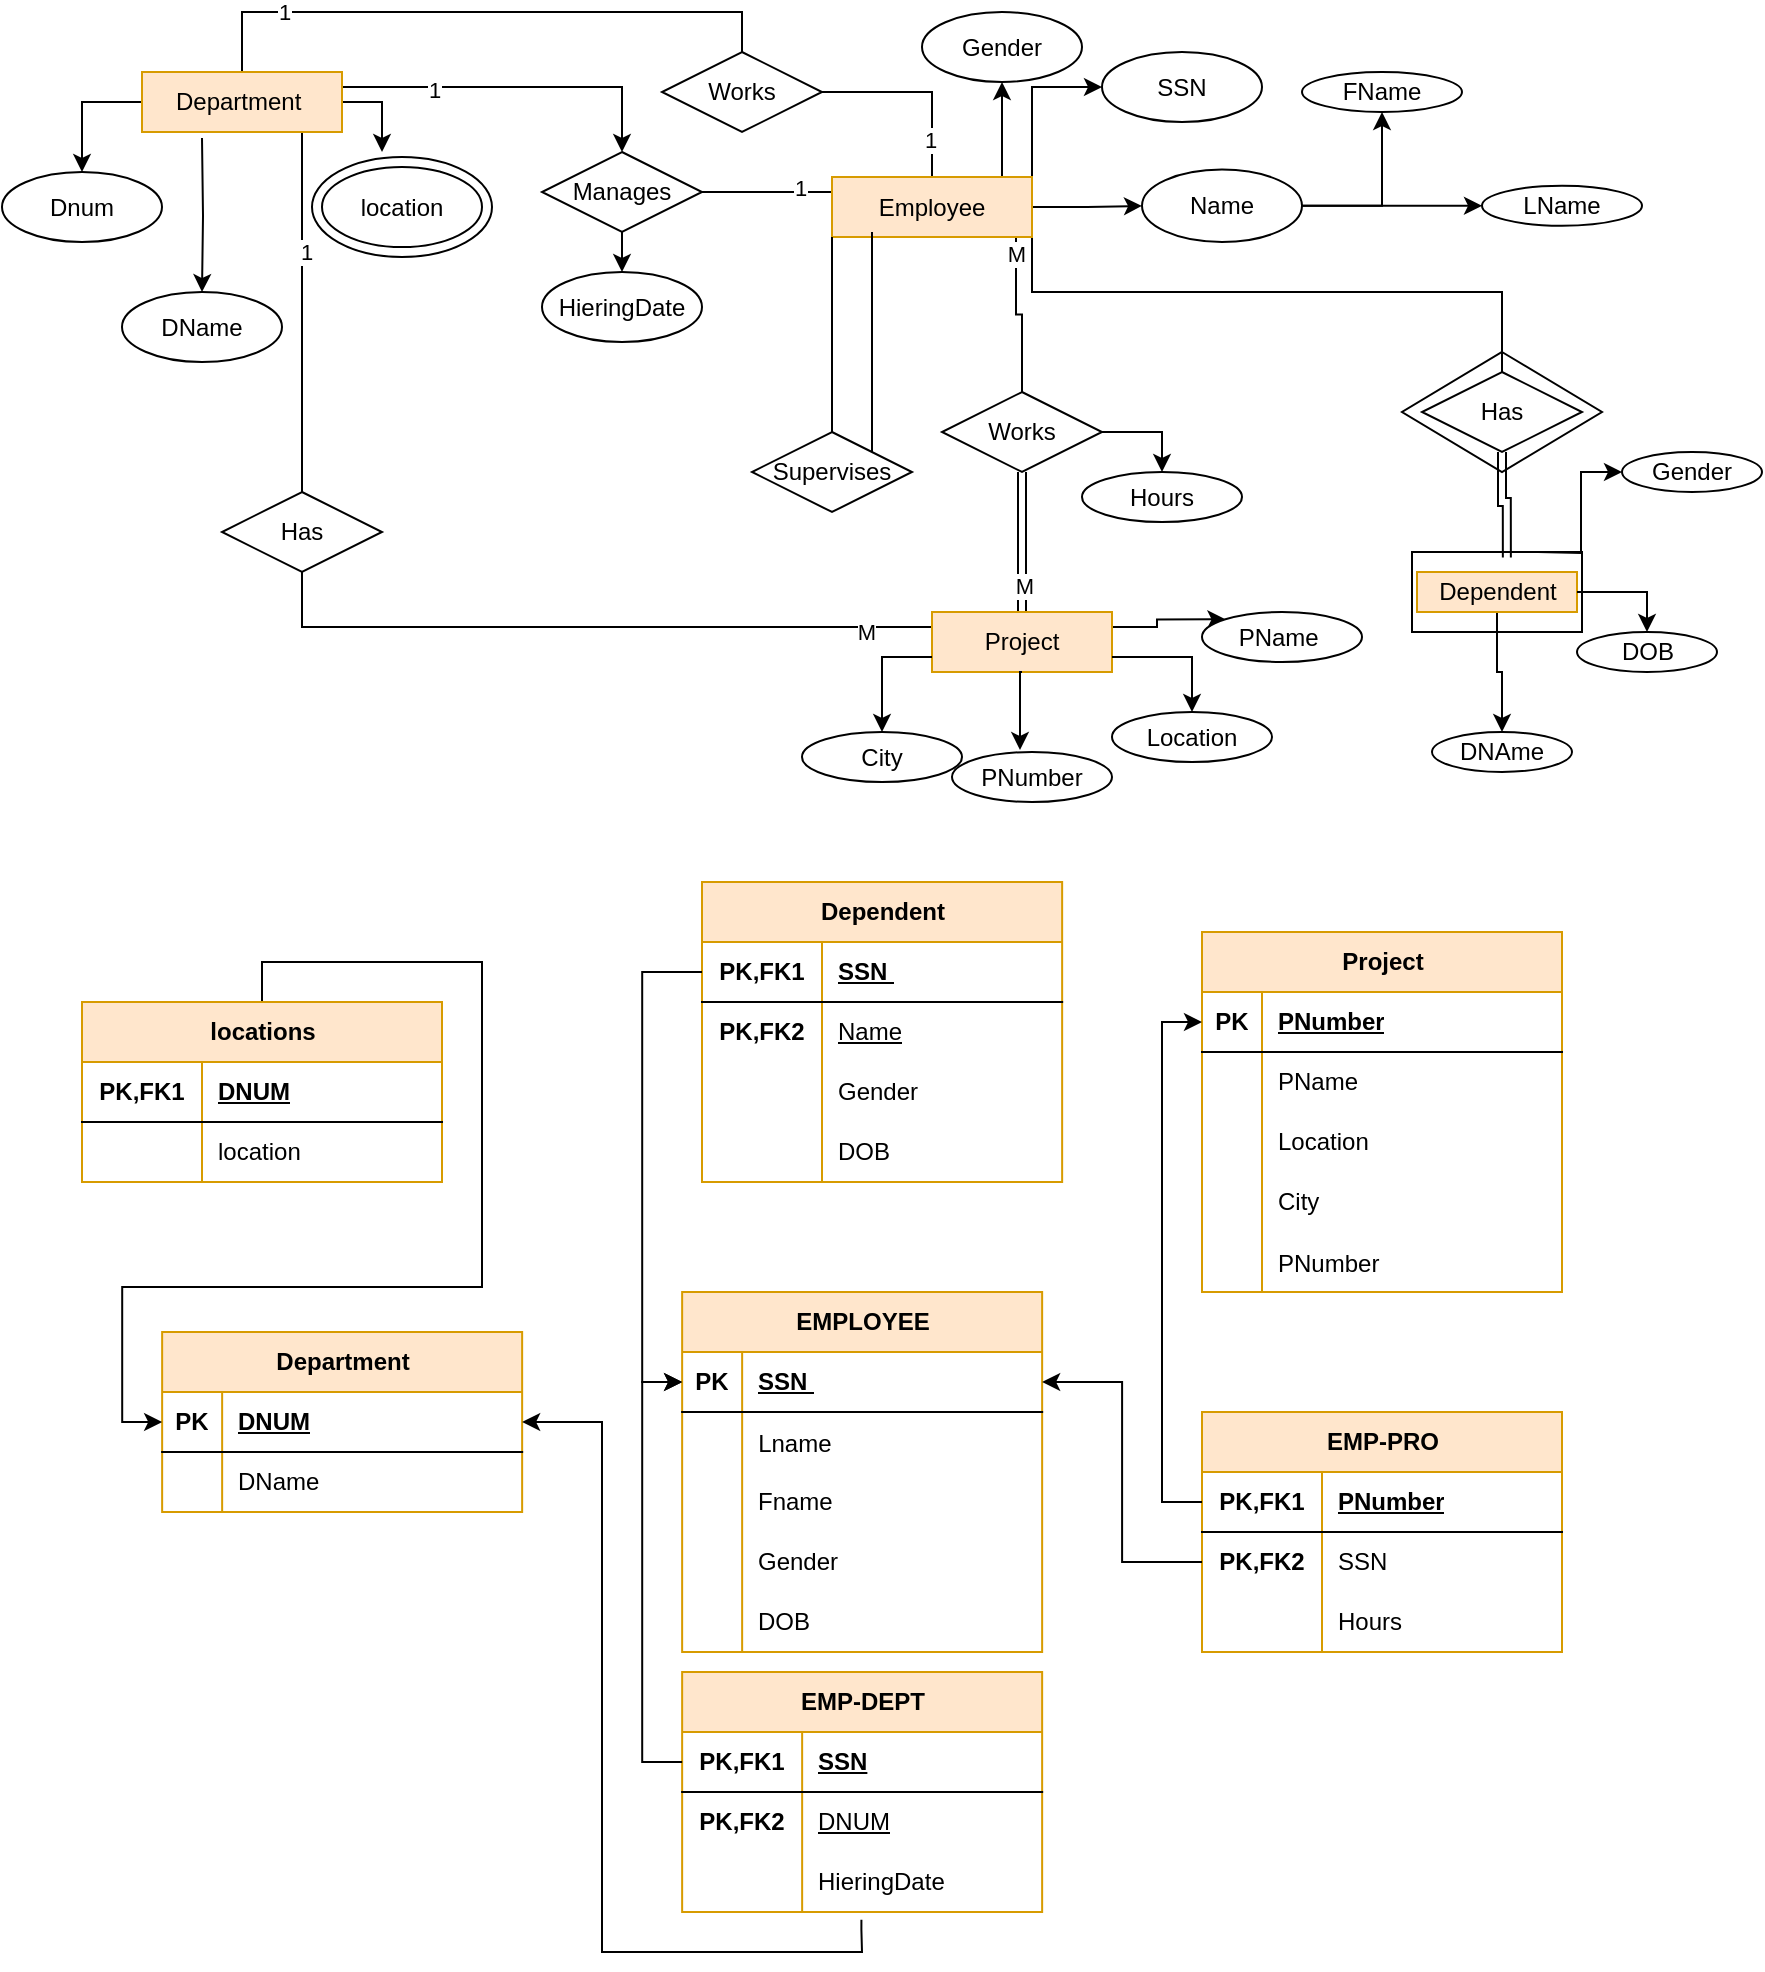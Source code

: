 <mxfile version="27.0.9">
  <diagram name="Page-1" id="0rzDI1AXCvh2rnO1Wstj">
    <mxGraphModel grid="1" page="1" gridSize="10" guides="1" tooltips="1" connect="1" arrows="1" fold="1" pageScale="1" pageWidth="850" pageHeight="1100" math="0" shadow="0">
      <root>
        <mxCell id="0" />
        <mxCell id="1" parent="0" />
        <mxCell id="4z5-_E07Ed0E_tY2gobS-66" value="" style="whiteSpace=wrap;html=1;" vertex="1" parent="1">
          <mxGeometry x="715" y="280" width="85" height="40" as="geometry" />
        </mxCell>
        <mxCell id="4z5-_E07Ed0E_tY2gobS-56" value="" style="rhombus;whiteSpace=wrap;html=1;" vertex="1" parent="1">
          <mxGeometry x="710" y="180" width="100" height="60" as="geometry" />
        </mxCell>
        <mxCell id="6vz8U74tddEwZLjCGP19-3" value="" style="edgeStyle=orthogonalEdgeStyle;rounded=0;orthogonalLoop=1;jettySize=auto;html=1;" edge="1" parent="1" target="6vz8U74tddEwZLjCGP19-2">
          <mxGeometry relative="1" as="geometry">
            <mxPoint x="110" y="73" as="sourcePoint" />
          </mxGeometry>
        </mxCell>
        <mxCell id="6vz8U74tddEwZLjCGP19-5" style="edgeStyle=orthogonalEdgeStyle;rounded=0;orthogonalLoop=1;jettySize=auto;html=1;exitX=0;exitY=0.5;exitDx=0;exitDy=0;" edge="1" parent="1" source="6vz8U74tddEwZLjCGP19-1" target="6vz8U74tddEwZLjCGP19-4">
          <mxGeometry relative="1" as="geometry" />
        </mxCell>
        <mxCell id="6vz8U74tddEwZLjCGP19-6" style="edgeStyle=orthogonalEdgeStyle;rounded=0;orthogonalLoop=1;jettySize=auto;html=1;exitX=1;exitY=0.5;exitDx=0;exitDy=0;entryX=0.389;entryY=-0.05;entryDx=0;entryDy=0;entryPerimeter=0;" edge="1" parent="1" source="6vz8U74tddEwZLjCGP19-1" target="6vz8U74tddEwZLjCGP19-8">
          <mxGeometry relative="1" as="geometry">
            <mxPoint x="210" y="80" as="targetPoint" />
          </mxGeometry>
        </mxCell>
        <mxCell id="6vz8U74tddEwZLjCGP19-11" style="edgeStyle=orthogonalEdgeStyle;rounded=0;orthogonalLoop=1;jettySize=auto;html=1;exitX=0.5;exitY=0;exitDx=0;exitDy=0;endArrow=none;startFill=0;" edge="1" parent="1" source="6vz8U74tddEwZLjCGP19-1" target="6vz8U74tddEwZLjCGP19-12">
          <mxGeometry relative="1" as="geometry">
            <mxPoint x="450" y="100" as="targetPoint" />
            <Array as="points">
              <mxPoint x="130" y="10" />
              <mxPoint x="380" y="10" />
            </Array>
          </mxGeometry>
        </mxCell>
        <mxCell id="4z5-_E07Ed0E_tY2gobS-8" value="1" style="edgeLabel;html=1;align=center;verticalAlign=middle;resizable=0;points=[];" connectable="0" vertex="1" parent="6vz8U74tddEwZLjCGP19-11">
          <mxGeometry x="-0.66" relative="1" as="geometry">
            <mxPoint as="offset" />
          </mxGeometry>
        </mxCell>
        <mxCell id="6vz8U74tddEwZLjCGP19-13" style="edgeStyle=orthogonalEdgeStyle;rounded=0;orthogonalLoop=1;jettySize=auto;html=1;exitX=1;exitY=0.25;exitDx=0;exitDy=0;" edge="1" parent="1" source="6vz8U74tddEwZLjCGP19-1" target="6vz8U74tddEwZLjCGP19-14">
          <mxGeometry relative="1" as="geometry">
            <mxPoint x="320" y="120" as="targetPoint" />
          </mxGeometry>
        </mxCell>
        <mxCell id="4z5-_E07Ed0E_tY2gobS-6" value="1" style="edgeLabel;html=1;align=center;verticalAlign=middle;resizable=0;points=[];" connectable="0" vertex="1" parent="6vz8U74tddEwZLjCGP19-13">
          <mxGeometry x="-0.467" relative="1" as="geometry">
            <mxPoint y="1" as="offset" />
          </mxGeometry>
        </mxCell>
        <mxCell id="4z5-_E07Ed0E_tY2gobS-9" style="edgeStyle=orthogonalEdgeStyle;rounded=0;orthogonalLoop=1;jettySize=auto;html=1;exitX=0.75;exitY=1;exitDx=0;exitDy=0;entryX=0.5;entryY=0;entryDx=0;entryDy=0;endArrow=none;startFill=0;" edge="1" parent="1" source="6vz8U74tddEwZLjCGP19-1" target="4z5-_E07Ed0E_tY2gobS-5">
          <mxGeometry relative="1" as="geometry">
            <Array as="points">
              <mxPoint x="160" y="70" />
            </Array>
          </mxGeometry>
        </mxCell>
        <mxCell id="4z5-_E07Ed0E_tY2gobS-10" value="1" style="edgeLabel;html=1;align=center;verticalAlign=middle;resizable=0;points=[];" connectable="0" vertex="1" parent="4z5-_E07Ed0E_tY2gobS-9">
          <mxGeometry x="-0.297" y="2" relative="1" as="geometry">
            <mxPoint as="offset" />
          </mxGeometry>
        </mxCell>
        <mxCell id="6vz8U74tddEwZLjCGP19-1" value="Department&amp;nbsp;" style="rounded=0;whiteSpace=wrap;html=1;fillColor=#ffe6cc;strokeColor=#d79b00;" vertex="1" parent="1">
          <mxGeometry x="80" y="40" width="100" height="30" as="geometry" />
        </mxCell>
        <mxCell id="6vz8U74tddEwZLjCGP19-2" value="DName" style="ellipse;whiteSpace=wrap;html=1;rounded=0;" vertex="1" parent="1">
          <mxGeometry x="70" y="150" width="80" height="35" as="geometry" />
        </mxCell>
        <mxCell id="6vz8U74tddEwZLjCGP19-4" value="Dnum" style="ellipse;whiteSpace=wrap;html=1;rounded=0;gradientColor=none;gradientDirection=north;" vertex="1" parent="1">
          <mxGeometry x="10" y="90" width="80" height="35" as="geometry" />
        </mxCell>
        <mxCell id="6vz8U74tddEwZLjCGP19-8" value="" style="ellipse;whiteSpace=wrap;html=1;rounded=0;" vertex="1" parent="1">
          <mxGeometry x="165" y="82.5" width="90" height="50" as="geometry" />
        </mxCell>
        <mxCell id="6vz8U74tddEwZLjCGP19-9" value="location" style="ellipse;whiteSpace=wrap;html=1;rounded=0;" vertex="1" parent="1">
          <mxGeometry x="170" y="87.5" width="80" height="40" as="geometry" />
        </mxCell>
        <mxCell id="4z5-_E07Ed0E_tY2gobS-13" style="edgeStyle=orthogonalEdgeStyle;rounded=0;orthogonalLoop=1;jettySize=auto;html=1;exitX=1;exitY=0.5;exitDx=0;exitDy=0;entryX=0.5;entryY=0;entryDx=0;entryDy=0;endArrow=none;startFill=0;" edge="1" parent="1" source="6vz8U74tddEwZLjCGP19-12" target="4z5-_E07Ed0E_tY2gobS-12">
          <mxGeometry relative="1" as="geometry" />
        </mxCell>
        <mxCell id="4z5-_E07Ed0E_tY2gobS-16" value="1" style="edgeLabel;html=1;align=center;verticalAlign=middle;resizable=0;points=[];" connectable="0" vertex="1" parent="4z5-_E07Ed0E_tY2gobS-13">
          <mxGeometry x="0.621" y="-1" relative="1" as="geometry">
            <mxPoint as="offset" />
          </mxGeometry>
        </mxCell>
        <mxCell id="6vz8U74tddEwZLjCGP19-12" value="Works" style="rhombus;whiteSpace=wrap;html=1;" vertex="1" parent="1">
          <mxGeometry x="340" y="30" width="80" height="40" as="geometry" />
        </mxCell>
        <mxCell id="4z5-_E07Ed0E_tY2gobS-1" style="edgeStyle=orthogonalEdgeStyle;rounded=0;orthogonalLoop=1;jettySize=auto;html=1;exitX=0.5;exitY=1;exitDx=0;exitDy=0;entryX=0.5;entryY=0;entryDx=0;entryDy=0;" edge="1" parent="1" source="6vz8U74tddEwZLjCGP19-14" target="4z5-_E07Ed0E_tY2gobS-3">
          <mxGeometry relative="1" as="geometry">
            <mxPoint x="320" y="150" as="targetPoint" />
          </mxGeometry>
        </mxCell>
        <mxCell id="4z5-_E07Ed0E_tY2gobS-14" style="edgeStyle=orthogonalEdgeStyle;rounded=0;orthogonalLoop=1;jettySize=auto;html=1;exitX=1;exitY=0.5;exitDx=0;exitDy=0;entryX=0;entryY=0.25;entryDx=0;entryDy=0;endArrow=none;startFill=0;" edge="1" parent="1" source="6vz8U74tddEwZLjCGP19-14" target="4z5-_E07Ed0E_tY2gobS-12">
          <mxGeometry relative="1" as="geometry" />
        </mxCell>
        <mxCell id="4z5-_E07Ed0E_tY2gobS-15" value="1" style="edgeLabel;html=1;align=center;verticalAlign=middle;resizable=0;points=[];" connectable="0" vertex="1" parent="4z5-_E07Ed0E_tY2gobS-14">
          <mxGeometry x="0.508" y="2" relative="1" as="geometry">
            <mxPoint as="offset" />
          </mxGeometry>
        </mxCell>
        <mxCell id="6vz8U74tddEwZLjCGP19-14" value="Manages" style="rhombus;whiteSpace=wrap;html=1;" vertex="1" parent="1">
          <mxGeometry x="280" y="80" width="80" height="40" as="geometry" />
        </mxCell>
        <mxCell id="4z5-_E07Ed0E_tY2gobS-3" value="HieringDate" style="ellipse;whiteSpace=wrap;html=1;rounded=0;" vertex="1" parent="1">
          <mxGeometry x="280" y="140" width="80" height="35" as="geometry" />
        </mxCell>
        <mxCell id="4z5-_E07Ed0E_tY2gobS-11" style="edgeStyle=orthogonalEdgeStyle;rounded=0;orthogonalLoop=1;jettySize=auto;html=1;exitX=0.5;exitY=1;exitDx=0;exitDy=0;entryX=0;entryY=0.25;entryDx=0;entryDy=0;endArrow=none;startFill=0;" edge="1" parent="1" source="4z5-_E07Ed0E_tY2gobS-5" target="4z5-_E07Ed0E_tY2gobS-38">
          <mxGeometry relative="1" as="geometry">
            <mxPoint x="250" y="330" as="targetPoint" />
          </mxGeometry>
        </mxCell>
        <mxCell id="4z5-_E07Ed0E_tY2gobS-53" value="M" style="edgeLabel;html=1;align=center;verticalAlign=middle;resizable=0;points=[];" connectable="0" vertex="1" parent="4z5-_E07Ed0E_tY2gobS-11">
          <mxGeometry x="0.807" y="-1" relative="1" as="geometry">
            <mxPoint y="1" as="offset" />
          </mxGeometry>
        </mxCell>
        <mxCell id="4z5-_E07Ed0E_tY2gobS-5" value="Has" style="rhombus;whiteSpace=wrap;html=1;" vertex="1" parent="1">
          <mxGeometry x="120" y="250" width="80" height="40" as="geometry" />
        </mxCell>
        <mxCell id="4z5-_E07Ed0E_tY2gobS-17" style="edgeStyle=orthogonalEdgeStyle;rounded=0;orthogonalLoop=1;jettySize=auto;html=1;exitX=0.75;exitY=0;exitDx=0;exitDy=0;entryX=0.5;entryY=1;entryDx=0;entryDy=0;" edge="1" parent="1" source="4z5-_E07Ed0E_tY2gobS-12" target="4z5-_E07Ed0E_tY2gobS-18">
          <mxGeometry relative="1" as="geometry">
            <mxPoint x="500" y="60" as="targetPoint" />
            <Array as="points">
              <mxPoint x="510" y="93" />
            </Array>
          </mxGeometry>
        </mxCell>
        <mxCell id="4z5-_E07Ed0E_tY2gobS-21" style="edgeStyle=orthogonalEdgeStyle;rounded=0;orthogonalLoop=1;jettySize=auto;html=1;exitX=1;exitY=0;exitDx=0;exitDy=0;entryX=0;entryY=0.5;entryDx=0;entryDy=0;" edge="1" parent="1" source="4z5-_E07Ed0E_tY2gobS-12" target="4z5-_E07Ed0E_tY2gobS-19">
          <mxGeometry relative="1" as="geometry" />
        </mxCell>
        <mxCell id="4z5-_E07Ed0E_tY2gobS-23" value="" style="edgeStyle=orthogonalEdgeStyle;rounded=0;orthogonalLoop=1;jettySize=auto;html=1;" edge="1" parent="1" source="4z5-_E07Ed0E_tY2gobS-12" target="4z5-_E07Ed0E_tY2gobS-22">
          <mxGeometry relative="1" as="geometry" />
        </mxCell>
        <mxCell id="4z5-_E07Ed0E_tY2gobS-33" style="edgeStyle=orthogonalEdgeStyle;rounded=0;orthogonalLoop=1;jettySize=auto;html=1;exitX=0.92;exitY=0.95;exitDx=0;exitDy=0;endArrow=none;startFill=0;exitPerimeter=0;" edge="1" parent="1" source="4z5-_E07Ed0E_tY2gobS-12" target="4z5-_E07Ed0E_tY2gobS-32">
          <mxGeometry relative="1" as="geometry" />
        </mxCell>
        <mxCell id="4z5-_E07Ed0E_tY2gobS-37" value="M" style="edgeLabel;html=1;align=center;verticalAlign=middle;resizable=0;points=[];" connectable="0" vertex="1" parent="4z5-_E07Ed0E_tY2gobS-33">
          <mxGeometry x="-0.333" y="1" relative="1" as="geometry">
            <mxPoint x="-1" y="-18" as="offset" />
          </mxGeometry>
        </mxCell>
        <mxCell id="4z5-_E07Ed0E_tY2gobS-54" style="edgeStyle=orthogonalEdgeStyle;rounded=0;orthogonalLoop=1;jettySize=auto;html=1;exitX=1;exitY=0.75;exitDx=0;exitDy=0;endArrow=none;startFill=0;" edge="1" parent="1" source="4z5-_E07Ed0E_tY2gobS-12" target="4z5-_E07Ed0E_tY2gobS-55">
          <mxGeometry relative="1" as="geometry">
            <mxPoint x="900" y="180" as="targetPoint" />
            <Array as="points">
              <mxPoint x="525" y="150" />
              <mxPoint x="760" y="150" />
            </Array>
          </mxGeometry>
        </mxCell>
        <mxCell id="4z5-_E07Ed0E_tY2gobS-12" value="Employee" style="rounded=0;whiteSpace=wrap;html=1;fillColor=#ffe6cc;strokeColor=#d79b00;" vertex="1" parent="1">
          <mxGeometry x="425" y="92.5" width="100" height="30" as="geometry" />
        </mxCell>
        <mxCell id="4z5-_E07Ed0E_tY2gobS-18" value="Gender" style="ellipse;whiteSpace=wrap;html=1;rounded=0;" vertex="1" parent="1">
          <mxGeometry x="470" y="10" width="80" height="35" as="geometry" />
        </mxCell>
        <mxCell id="4z5-_E07Ed0E_tY2gobS-19" value="SSN" style="ellipse;whiteSpace=wrap;html=1;rounded=0;" vertex="1" parent="1">
          <mxGeometry x="560" y="30" width="80" height="35" as="geometry" />
        </mxCell>
        <mxCell id="4z5-_E07Ed0E_tY2gobS-24" style="edgeStyle=orthogonalEdgeStyle;rounded=0;orthogonalLoop=1;jettySize=auto;html=1;exitX=1;exitY=0.5;exitDx=0;exitDy=0;entryX=0.5;entryY=1;entryDx=0;entryDy=0;" edge="1" parent="1" source="4z5-_E07Ed0E_tY2gobS-22" target="4z5-_E07Ed0E_tY2gobS-26">
          <mxGeometry relative="1" as="geometry">
            <mxPoint x="700" y="70" as="targetPoint" />
          </mxGeometry>
        </mxCell>
        <mxCell id="4z5-_E07Ed0E_tY2gobS-25" style="edgeStyle=orthogonalEdgeStyle;rounded=0;orthogonalLoop=1;jettySize=auto;html=1;exitX=1;exitY=0.5;exitDx=0;exitDy=0;entryX=0;entryY=0.5;entryDx=0;entryDy=0;" edge="1" parent="1" source="4z5-_E07Ed0E_tY2gobS-22" target="4z5-_E07Ed0E_tY2gobS-27">
          <mxGeometry relative="1" as="geometry">
            <mxPoint x="750" y="107" as="targetPoint" />
          </mxGeometry>
        </mxCell>
        <mxCell id="4z5-_E07Ed0E_tY2gobS-22" value="Name" style="ellipse;whiteSpace=wrap;html=1;rounded=0;" vertex="1" parent="1">
          <mxGeometry x="580" y="88.75" width="80" height="36.25" as="geometry" />
        </mxCell>
        <mxCell id="4z5-_E07Ed0E_tY2gobS-26" value="FName" style="ellipse;whiteSpace=wrap;html=1;" vertex="1" parent="1">
          <mxGeometry x="660" y="40" width="80" height="20" as="geometry" />
        </mxCell>
        <mxCell id="4z5-_E07Ed0E_tY2gobS-27" value="LName" style="ellipse;whiteSpace=wrap;html=1;" vertex="1" parent="1">
          <mxGeometry x="750" y="96.88" width="80" height="20" as="geometry" />
        </mxCell>
        <mxCell id="4z5-_E07Ed0E_tY2gobS-31" style="edgeStyle=orthogonalEdgeStyle;rounded=0;orthogonalLoop=1;jettySize=auto;html=1;exitX=1;exitY=0;exitDx=0;exitDy=0;endArrow=none;startFill=0;" edge="1" parent="1" source="4z5-_E07Ed0E_tY2gobS-28">
          <mxGeometry relative="1" as="geometry">
            <mxPoint x="445" y="120" as="targetPoint" />
          </mxGeometry>
        </mxCell>
        <mxCell id="4z5-_E07Ed0E_tY2gobS-28" value="Supervises" style="rhombus;whiteSpace=wrap;html=1;" vertex="1" parent="1">
          <mxGeometry x="385" y="220" width="80" height="40" as="geometry" />
        </mxCell>
        <mxCell id="4z5-_E07Ed0E_tY2gobS-29" style="edgeStyle=orthogonalEdgeStyle;rounded=0;orthogonalLoop=1;jettySize=auto;html=1;exitX=0;exitY=1;exitDx=0;exitDy=0;entryX=0.5;entryY=0;entryDx=0;entryDy=0;endArrow=none;startFill=0;" edge="1" parent="1" source="4z5-_E07Ed0E_tY2gobS-12" target="4z5-_E07Ed0E_tY2gobS-28">
          <mxGeometry relative="1" as="geometry" />
        </mxCell>
        <mxCell id="4z5-_E07Ed0E_tY2gobS-35" value="" style="edgeStyle=orthogonalEdgeStyle;rounded=0;orthogonalLoop=1;jettySize=auto;html=1;exitX=1;exitY=0.5;exitDx=0;exitDy=0;" edge="1" parent="1" source="4z5-_E07Ed0E_tY2gobS-32" target="4z5-_E07Ed0E_tY2gobS-34">
          <mxGeometry relative="1" as="geometry" />
        </mxCell>
        <mxCell id="4z5-_E07Ed0E_tY2gobS-39" value="" style="edgeStyle=orthogonalEdgeStyle;rounded=0;orthogonalLoop=1;jettySize=auto;html=1;shape=link;" edge="1" parent="1" source="4z5-_E07Ed0E_tY2gobS-32" target="4z5-_E07Ed0E_tY2gobS-38">
          <mxGeometry relative="1" as="geometry" />
        </mxCell>
        <mxCell id="4z5-_E07Ed0E_tY2gobS-40" value="M" style="edgeLabel;html=1;align=center;verticalAlign=middle;resizable=0;points=[];" connectable="0" vertex="1" parent="4z5-_E07Ed0E_tY2gobS-39">
          <mxGeometry x="0.629" y="1" relative="1" as="geometry">
            <mxPoint as="offset" />
          </mxGeometry>
        </mxCell>
        <mxCell id="4z5-_E07Ed0E_tY2gobS-32" value="Works" style="rhombus;whiteSpace=wrap;html=1;" vertex="1" parent="1">
          <mxGeometry x="480" y="200" width="80" height="40" as="geometry" />
        </mxCell>
        <mxCell id="4z5-_E07Ed0E_tY2gobS-34" value="Hours" style="ellipse;whiteSpace=wrap;html=1;" vertex="1" parent="1">
          <mxGeometry x="550" y="240" width="80" height="25" as="geometry" />
        </mxCell>
        <mxCell id="4z5-_E07Ed0E_tY2gobS-41" style="edgeStyle=orthogonalEdgeStyle;rounded=0;orthogonalLoop=1;jettySize=auto;html=1;exitX=1;exitY=0.25;exitDx=0;exitDy=0;entryX=0;entryY=0;entryDx=0;entryDy=0;" edge="1" parent="1" source="4z5-_E07Ed0E_tY2gobS-38" target="4z5-_E07Ed0E_tY2gobS-44">
          <mxGeometry relative="1" as="geometry">
            <mxPoint x="600" y="318" as="targetPoint" />
          </mxGeometry>
        </mxCell>
        <mxCell id="4z5-_E07Ed0E_tY2gobS-45" style="edgeStyle=orthogonalEdgeStyle;rounded=0;orthogonalLoop=1;jettySize=auto;html=1;exitX=1;exitY=0.75;exitDx=0;exitDy=0;" edge="1" parent="1" source="4z5-_E07Ed0E_tY2gobS-43">
          <mxGeometry relative="1" as="geometry">
            <mxPoint x="610" y="370" as="targetPoint" />
          </mxGeometry>
        </mxCell>
        <mxCell id="4z5-_E07Ed0E_tY2gobS-49" style="edgeStyle=orthogonalEdgeStyle;rounded=0;orthogonalLoop=1;jettySize=auto;html=1;exitX=0;exitY=0.75;exitDx=0;exitDy=0;" edge="1" parent="1" source="4z5-_E07Ed0E_tY2gobS-51">
          <mxGeometry relative="1" as="geometry">
            <mxPoint x="450" y="380" as="targetPoint" />
          </mxGeometry>
        </mxCell>
        <mxCell id="4z5-_E07Ed0E_tY2gobS-38" value="Project" style="whiteSpace=wrap;html=1;fillColor=#ffe6cc;strokeColor=#d79b00;" vertex="1" parent="1">
          <mxGeometry x="475" y="310" width="90" height="30" as="geometry" />
        </mxCell>
        <mxCell id="4z5-_E07Ed0E_tY2gobS-42" value="PNumber" style="ellipse;whiteSpace=wrap;html=1;" vertex="1" parent="1">
          <mxGeometry x="485" y="380" width="80" height="25" as="geometry" />
        </mxCell>
        <mxCell id="4z5-_E07Ed0E_tY2gobS-44" value="PName&amp;nbsp;" style="ellipse;whiteSpace=wrap;html=1;" vertex="1" parent="1">
          <mxGeometry x="610" y="310" width="80" height="25" as="geometry" />
        </mxCell>
        <mxCell id="4z5-_E07Ed0E_tY2gobS-46" value="" style="edgeStyle=orthogonalEdgeStyle;rounded=0;orthogonalLoop=1;jettySize=auto;html=1;exitX=1;exitY=0.75;exitDx=0;exitDy=0;" edge="1" parent="1" source="4z5-_E07Ed0E_tY2gobS-38" target="4z5-_E07Ed0E_tY2gobS-43">
          <mxGeometry relative="1" as="geometry">
            <mxPoint x="610" y="370" as="targetPoint" />
            <mxPoint x="565" y="333" as="sourcePoint" />
          </mxGeometry>
        </mxCell>
        <mxCell id="4z5-_E07Ed0E_tY2gobS-43" value="Location" style="ellipse;whiteSpace=wrap;html=1;" vertex="1" parent="1">
          <mxGeometry x="565" y="360" width="80" height="25" as="geometry" />
        </mxCell>
        <mxCell id="4z5-_E07Ed0E_tY2gobS-48" style="edgeStyle=orthogonalEdgeStyle;rounded=0;orthogonalLoop=1;jettySize=auto;html=1;exitX=0.5;exitY=1;exitDx=0;exitDy=0;entryX=0.425;entryY=-0.04;entryDx=0;entryDy=0;entryPerimeter=0;" edge="1" parent="1" source="4z5-_E07Ed0E_tY2gobS-38" target="4z5-_E07Ed0E_tY2gobS-42">
          <mxGeometry relative="1" as="geometry" />
        </mxCell>
        <mxCell id="4z5-_E07Ed0E_tY2gobS-52" value="" style="edgeStyle=orthogonalEdgeStyle;rounded=0;orthogonalLoop=1;jettySize=auto;html=1;exitX=0;exitY=0.75;exitDx=0;exitDy=0;" edge="1" parent="1" source="4z5-_E07Ed0E_tY2gobS-38" target="4z5-_E07Ed0E_tY2gobS-51">
          <mxGeometry relative="1" as="geometry">
            <mxPoint x="450" y="380" as="targetPoint" />
            <mxPoint x="475" y="333" as="sourcePoint" />
          </mxGeometry>
        </mxCell>
        <mxCell id="4z5-_E07Ed0E_tY2gobS-51" value="City" style="ellipse;whiteSpace=wrap;html=1;" vertex="1" parent="1">
          <mxGeometry x="410" y="370" width="80" height="25" as="geometry" />
        </mxCell>
        <mxCell id="4z5-_E07Ed0E_tY2gobS-58" value="" style="edgeStyle=orthogonalEdgeStyle;rounded=0;orthogonalLoop=1;jettySize=auto;html=1;shape=link;entryX=0.558;entryY=0.069;entryDx=0;entryDy=0;entryPerimeter=0;" edge="1" parent="1" source="4z5-_E07Ed0E_tY2gobS-55" target="4z5-_E07Ed0E_tY2gobS-66">
          <mxGeometry relative="1" as="geometry">
            <mxPoint x="760" y="290" as="targetPoint" />
          </mxGeometry>
        </mxCell>
        <mxCell id="4z5-_E07Ed0E_tY2gobS-55" value="Has" style="rhombus;whiteSpace=wrap;html=1;" vertex="1" parent="1">
          <mxGeometry x="720" y="190" width="80" height="40" as="geometry" />
        </mxCell>
        <mxCell id="4z5-_E07Ed0E_tY2gobS-60" value="" style="edgeStyle=orthogonalEdgeStyle;rounded=0;orthogonalLoop=1;jettySize=auto;html=1;" edge="1" parent="1" source="4z5-_E07Ed0E_tY2gobS-57" target="4z5-_E07Ed0E_tY2gobS-59">
          <mxGeometry relative="1" as="geometry" />
        </mxCell>
        <mxCell id="4z5-_E07Ed0E_tY2gobS-61" style="edgeStyle=orthogonalEdgeStyle;rounded=0;orthogonalLoop=1;jettySize=auto;html=1;exitX=1;exitY=0.5;exitDx=0;exitDy=0;" edge="1" parent="1" source="4z5-_E07Ed0E_tY2gobS-62">
          <mxGeometry relative="1" as="geometry">
            <mxPoint x="830" y="340" as="targetPoint" />
          </mxGeometry>
        </mxCell>
        <mxCell id="4z5-_E07Ed0E_tY2gobS-65" style="edgeStyle=orthogonalEdgeStyle;rounded=0;orthogonalLoop=1;jettySize=auto;html=1;entryX=0;entryY=0.5;entryDx=0;entryDy=0;" edge="1" parent="1" target="4z5-_E07Ed0E_tY2gobS-64">
          <mxGeometry relative="1" as="geometry">
            <mxPoint x="778" y="280" as="sourcePoint" />
          </mxGeometry>
        </mxCell>
        <mxCell id="4z5-_E07Ed0E_tY2gobS-57" value="Dependent" style="whiteSpace=wrap;html=1;fillColor=#ffe6cc;strokeColor=#d79b00;" vertex="1" parent="1">
          <mxGeometry x="717.5" y="290" width="80" height="20" as="geometry" />
        </mxCell>
        <mxCell id="4z5-_E07Ed0E_tY2gobS-59" value="DNAme" style="ellipse;whiteSpace=wrap;html=1;" vertex="1" parent="1">
          <mxGeometry x="725" y="370" width="70" height="20" as="geometry" />
        </mxCell>
        <mxCell id="4z5-_E07Ed0E_tY2gobS-63" value="" style="edgeStyle=orthogonalEdgeStyle;rounded=0;orthogonalLoop=1;jettySize=auto;html=1;exitX=1;exitY=0.5;exitDx=0;exitDy=0;" edge="1" parent="1" source="4z5-_E07Ed0E_tY2gobS-57" target="4z5-_E07Ed0E_tY2gobS-62">
          <mxGeometry relative="1" as="geometry">
            <mxPoint x="830" y="340" as="targetPoint" />
            <mxPoint x="800" y="310" as="sourcePoint" />
          </mxGeometry>
        </mxCell>
        <mxCell id="4z5-_E07Ed0E_tY2gobS-62" value="DOB" style="ellipse;whiteSpace=wrap;html=1;" vertex="1" parent="1">
          <mxGeometry x="797.5" y="320" width="70" height="20" as="geometry" />
        </mxCell>
        <mxCell id="4z5-_E07Ed0E_tY2gobS-64" value="Gender" style="ellipse;whiteSpace=wrap;html=1;" vertex="1" parent="1">
          <mxGeometry x="820" y="230" width="70" height="20" as="geometry" />
        </mxCell>
        <mxCell id="aQB4AwnQv8sHx1C0hQYE-1" value="EMPLOYEE" style="shape=table;startSize=30;container=1;collapsible=1;childLayout=tableLayout;fixedRows=1;rowLines=0;fontStyle=1;align=center;resizeLast=1;html=1;fillColor=#ffe6cc;strokeColor=#d79b00;" vertex="1" parent="1">
          <mxGeometry x="350.07" y="650" width="180" height="180" as="geometry" />
        </mxCell>
        <mxCell id="aQB4AwnQv8sHx1C0hQYE-2" value="" style="shape=tableRow;horizontal=0;startSize=0;swimlaneHead=0;swimlaneBody=0;fillColor=none;collapsible=0;dropTarget=0;points=[[0,0.5],[1,0.5]];portConstraint=eastwest;top=0;left=0;right=0;bottom=1;" vertex="1" parent="aQB4AwnQv8sHx1C0hQYE-1">
          <mxGeometry y="30" width="180" height="30" as="geometry" />
        </mxCell>
        <mxCell id="aQB4AwnQv8sHx1C0hQYE-3" value="PK" style="shape=partialRectangle;connectable=0;fillColor=none;top=0;left=0;bottom=0;right=0;fontStyle=1;overflow=hidden;whiteSpace=wrap;html=1;" vertex="1" parent="aQB4AwnQv8sHx1C0hQYE-2">
          <mxGeometry width="30" height="30" as="geometry">
            <mxRectangle width="30" height="30" as="alternateBounds" />
          </mxGeometry>
        </mxCell>
        <mxCell id="aQB4AwnQv8sHx1C0hQYE-4" value="SSN&amp;nbsp;" style="shape=partialRectangle;connectable=0;fillColor=none;top=0;left=0;bottom=0;right=0;align=left;spacingLeft=6;fontStyle=5;overflow=hidden;whiteSpace=wrap;html=1;" vertex="1" parent="aQB4AwnQv8sHx1C0hQYE-2">
          <mxGeometry x="30" width="150" height="30" as="geometry">
            <mxRectangle width="150" height="30" as="alternateBounds" />
          </mxGeometry>
        </mxCell>
        <mxCell id="aQB4AwnQv8sHx1C0hQYE-5" value="" style="shape=tableRow;horizontal=0;startSize=0;swimlaneHead=0;swimlaneBody=0;fillColor=none;collapsible=0;dropTarget=0;points=[[0,0.5],[1,0.5]];portConstraint=eastwest;top=0;left=0;right=0;bottom=0;" vertex="1" parent="aQB4AwnQv8sHx1C0hQYE-1">
          <mxGeometry y="60" width="180" height="30" as="geometry" />
        </mxCell>
        <mxCell id="aQB4AwnQv8sHx1C0hQYE-6" value="" style="shape=partialRectangle;connectable=0;fillColor=none;top=0;left=0;bottom=0;right=0;editable=1;overflow=hidden;" vertex="1" parent="aQB4AwnQv8sHx1C0hQYE-5">
          <mxGeometry width="30" height="30" as="geometry">
            <mxRectangle width="30" height="30" as="alternateBounds" />
          </mxGeometry>
        </mxCell>
        <mxCell id="aQB4AwnQv8sHx1C0hQYE-7" value="Lname" style="shape=partialRectangle;connectable=0;fillColor=none;top=0;left=0;bottom=0;right=0;align=left;spacingLeft=6;overflow=hidden;" vertex="1" parent="aQB4AwnQv8sHx1C0hQYE-5">
          <mxGeometry x="30" width="150" height="30" as="geometry">
            <mxRectangle width="150" height="30" as="alternateBounds" />
          </mxGeometry>
        </mxCell>
        <mxCell id="aQB4AwnQv8sHx1C0hQYE-8" value="" style="shape=tableRow;horizontal=0;startSize=0;swimlaneHead=0;swimlaneBody=0;fillColor=none;collapsible=0;dropTarget=0;points=[[0,0.5],[1,0.5]];portConstraint=eastwest;top=0;left=0;right=0;bottom=0;" vertex="1" parent="aQB4AwnQv8sHx1C0hQYE-1">
          <mxGeometry y="90" width="180" height="30" as="geometry" />
        </mxCell>
        <mxCell id="aQB4AwnQv8sHx1C0hQYE-9" value="" style="shape=partialRectangle;connectable=0;fillColor=none;top=0;left=0;bottom=0;right=0;editable=1;overflow=hidden;whiteSpace=wrap;html=1;" vertex="1" parent="aQB4AwnQv8sHx1C0hQYE-8">
          <mxGeometry width="30" height="30" as="geometry">
            <mxRectangle width="30" height="30" as="alternateBounds" />
          </mxGeometry>
        </mxCell>
        <mxCell id="aQB4AwnQv8sHx1C0hQYE-10" value="Fname" style="shape=partialRectangle;connectable=0;fillColor=none;top=0;left=0;bottom=0;right=0;align=left;spacingLeft=6;overflow=hidden;whiteSpace=wrap;html=1;" vertex="1" parent="aQB4AwnQv8sHx1C0hQYE-8">
          <mxGeometry x="30" width="150" height="30" as="geometry">
            <mxRectangle width="150" height="30" as="alternateBounds" />
          </mxGeometry>
        </mxCell>
        <mxCell id="aQB4AwnQv8sHx1C0hQYE-11" value="" style="shape=tableRow;horizontal=0;startSize=0;swimlaneHead=0;swimlaneBody=0;fillColor=none;collapsible=0;dropTarget=0;points=[[0,0.5],[1,0.5]];portConstraint=eastwest;top=0;left=0;right=0;bottom=0;" vertex="1" parent="aQB4AwnQv8sHx1C0hQYE-1">
          <mxGeometry y="120" width="180" height="30" as="geometry" />
        </mxCell>
        <mxCell id="aQB4AwnQv8sHx1C0hQYE-12" value="" style="shape=partialRectangle;connectable=0;fillColor=none;top=0;left=0;bottom=0;right=0;editable=1;overflow=hidden;whiteSpace=wrap;html=1;" vertex="1" parent="aQB4AwnQv8sHx1C0hQYE-11">
          <mxGeometry width="30" height="30" as="geometry">
            <mxRectangle width="30" height="30" as="alternateBounds" />
          </mxGeometry>
        </mxCell>
        <mxCell id="aQB4AwnQv8sHx1C0hQYE-13" value="Gender" style="shape=partialRectangle;connectable=0;fillColor=none;top=0;left=0;bottom=0;right=0;align=left;spacingLeft=6;overflow=hidden;whiteSpace=wrap;html=1;" vertex="1" parent="aQB4AwnQv8sHx1C0hQYE-11">
          <mxGeometry x="30" width="150" height="30" as="geometry">
            <mxRectangle width="150" height="30" as="alternateBounds" />
          </mxGeometry>
        </mxCell>
        <mxCell id="aQB4AwnQv8sHx1C0hQYE-14" value="" style="shape=tableRow;horizontal=0;startSize=0;swimlaneHead=0;swimlaneBody=0;fillColor=none;collapsible=0;dropTarget=0;points=[[0,0.5],[1,0.5]];portConstraint=eastwest;top=0;left=0;right=0;bottom=0;" vertex="1" parent="aQB4AwnQv8sHx1C0hQYE-1">
          <mxGeometry y="150" width="180" height="30" as="geometry" />
        </mxCell>
        <mxCell id="aQB4AwnQv8sHx1C0hQYE-15" value="&lt;div&gt;&lt;br&gt;&lt;/div&gt;&lt;div&gt;&lt;br&gt;&lt;/div&gt;" style="shape=partialRectangle;connectable=0;fillColor=none;top=0;left=0;bottom=0;right=0;editable=1;overflow=hidden;whiteSpace=wrap;html=1;" vertex="1" parent="aQB4AwnQv8sHx1C0hQYE-14">
          <mxGeometry width="30" height="30" as="geometry">
            <mxRectangle width="30" height="30" as="alternateBounds" />
          </mxGeometry>
        </mxCell>
        <mxCell id="aQB4AwnQv8sHx1C0hQYE-16" value="&lt;span style=&quot;text-align: center;&quot;&gt;DOB&lt;/span&gt;" style="shape=partialRectangle;connectable=0;fillColor=none;top=0;left=0;bottom=0;right=0;align=left;spacingLeft=6;overflow=hidden;whiteSpace=wrap;html=1;" vertex="1" parent="aQB4AwnQv8sHx1C0hQYE-14">
          <mxGeometry x="30" width="150" height="30" as="geometry">
            <mxRectangle width="150" height="30" as="alternateBounds" />
          </mxGeometry>
        </mxCell>
        <mxCell id="aQB4AwnQv8sHx1C0hQYE-17" value="Dependent" style="shape=table;startSize=30;container=1;collapsible=1;childLayout=tableLayout;fixedRows=1;rowLines=0;fontStyle=1;align=center;resizeLast=1;html=1;fillColor=#ffe6cc;strokeColor=#d79b00;" vertex="1" parent="1">
          <mxGeometry x="360" y="445" width="180.07" height="150" as="geometry" />
        </mxCell>
        <mxCell id="aQB4AwnQv8sHx1C0hQYE-18" value="" style="shape=tableRow;horizontal=0;startSize=0;swimlaneHead=0;swimlaneBody=0;fillColor=none;collapsible=0;dropTarget=0;points=[[0,0.5],[1,0.5]];portConstraint=eastwest;top=0;left=0;right=0;bottom=1;" vertex="1" parent="aQB4AwnQv8sHx1C0hQYE-17">
          <mxGeometry y="30" width="180.07" height="30" as="geometry" />
        </mxCell>
        <mxCell id="aQB4AwnQv8sHx1C0hQYE-19" value="PK,FK1" style="shape=partialRectangle;connectable=0;fillColor=none;top=0;left=0;bottom=0;right=0;fontStyle=1;overflow=hidden;whiteSpace=wrap;html=1;" vertex="1" parent="aQB4AwnQv8sHx1C0hQYE-18">
          <mxGeometry width="60" height="30" as="geometry">
            <mxRectangle width="60" height="30" as="alternateBounds" />
          </mxGeometry>
        </mxCell>
        <mxCell id="aQB4AwnQv8sHx1C0hQYE-20" value="SSN&amp;nbsp;" style="shape=partialRectangle;connectable=0;fillColor=none;top=0;left=0;bottom=0;right=0;align=left;spacingLeft=6;fontStyle=5;overflow=hidden;whiteSpace=wrap;html=1;" vertex="1" parent="aQB4AwnQv8sHx1C0hQYE-18">
          <mxGeometry x="60" width="120.07" height="30" as="geometry">
            <mxRectangle width="120.07" height="30" as="alternateBounds" />
          </mxGeometry>
        </mxCell>
        <mxCell id="aQB4AwnQv8sHx1C0hQYE-21" value="" style="shape=tableRow;horizontal=0;startSize=0;swimlaneHead=0;swimlaneBody=0;fillColor=none;collapsible=0;dropTarget=0;points=[[0,0.5],[1,0.5]];portConstraint=eastwest;top=0;left=0;right=0;bottom=0;" vertex="1" parent="aQB4AwnQv8sHx1C0hQYE-17">
          <mxGeometry y="60" width="180.07" height="30" as="geometry" />
        </mxCell>
        <mxCell id="aQB4AwnQv8sHx1C0hQYE-22" value="&lt;span style=&quot;font-weight: 700;&quot;&gt;PK,FK2&lt;/span&gt;" style="shape=partialRectangle;connectable=0;fillColor=none;top=0;left=0;bottom=0;right=0;fontStyle=0;overflow=hidden;whiteSpace=wrap;html=1;" vertex="1" parent="aQB4AwnQv8sHx1C0hQYE-21">
          <mxGeometry width="60" height="30" as="geometry">
            <mxRectangle width="60" height="30" as="alternateBounds" />
          </mxGeometry>
        </mxCell>
        <mxCell id="aQB4AwnQv8sHx1C0hQYE-23" value="&lt;u&gt;Name&lt;/u&gt;" style="shape=partialRectangle;connectable=0;fillColor=none;top=0;left=0;bottom=0;right=0;align=left;spacingLeft=6;fontStyle=0;overflow=hidden;whiteSpace=wrap;html=1;" vertex="1" parent="aQB4AwnQv8sHx1C0hQYE-21">
          <mxGeometry x="60" width="120.07" height="30" as="geometry">
            <mxRectangle width="120.07" height="30" as="alternateBounds" />
          </mxGeometry>
        </mxCell>
        <mxCell id="aQB4AwnQv8sHx1C0hQYE-24" value="" style="shape=tableRow;horizontal=0;startSize=0;swimlaneHead=0;swimlaneBody=0;fillColor=none;collapsible=0;dropTarget=0;points=[[0,0.5],[1,0.5]];portConstraint=eastwest;top=0;left=0;right=0;bottom=0;" vertex="1" parent="aQB4AwnQv8sHx1C0hQYE-17">
          <mxGeometry y="90" width="180.07" height="30" as="geometry" />
        </mxCell>
        <mxCell id="aQB4AwnQv8sHx1C0hQYE-25" value="" style="shape=partialRectangle;connectable=0;fillColor=none;top=0;left=0;bottom=0;right=0;editable=1;overflow=hidden;whiteSpace=wrap;html=1;" vertex="1" parent="aQB4AwnQv8sHx1C0hQYE-24">
          <mxGeometry width="60" height="30" as="geometry">
            <mxRectangle width="60" height="30" as="alternateBounds" />
          </mxGeometry>
        </mxCell>
        <mxCell id="aQB4AwnQv8sHx1C0hQYE-26" value="Gender" style="shape=partialRectangle;connectable=0;fillColor=none;top=0;left=0;bottom=0;right=0;align=left;spacingLeft=6;overflow=hidden;whiteSpace=wrap;html=1;" vertex="1" parent="aQB4AwnQv8sHx1C0hQYE-24">
          <mxGeometry x="60" width="120.07" height="30" as="geometry">
            <mxRectangle width="120.07" height="30" as="alternateBounds" />
          </mxGeometry>
        </mxCell>
        <mxCell id="aQB4AwnQv8sHx1C0hQYE-27" value="" style="shape=tableRow;horizontal=0;startSize=0;swimlaneHead=0;swimlaneBody=0;fillColor=none;collapsible=0;dropTarget=0;points=[[0,0.5],[1,0.5]];portConstraint=eastwest;top=0;left=0;right=0;bottom=0;" vertex="1" parent="aQB4AwnQv8sHx1C0hQYE-17">
          <mxGeometry y="120" width="180.07" height="30" as="geometry" />
        </mxCell>
        <mxCell id="aQB4AwnQv8sHx1C0hQYE-28" value="&lt;div&gt;&lt;br&gt;&lt;/div&gt;&lt;div&gt;&lt;br&gt;&lt;/div&gt;" style="shape=partialRectangle;connectable=0;fillColor=none;top=0;left=0;bottom=0;right=0;editable=1;overflow=hidden;whiteSpace=wrap;html=1;" vertex="1" parent="aQB4AwnQv8sHx1C0hQYE-27">
          <mxGeometry width="60" height="30" as="geometry">
            <mxRectangle width="60" height="30" as="alternateBounds" />
          </mxGeometry>
        </mxCell>
        <mxCell id="aQB4AwnQv8sHx1C0hQYE-29" value="&lt;span style=&quot;text-align: center;&quot;&gt;DOB&lt;/span&gt;" style="shape=partialRectangle;connectable=0;fillColor=none;top=0;left=0;bottom=0;right=0;align=left;spacingLeft=6;overflow=hidden;whiteSpace=wrap;html=1;" vertex="1" parent="aQB4AwnQv8sHx1C0hQYE-27">
          <mxGeometry x="60" width="120.07" height="30" as="geometry">
            <mxRectangle width="120.07" height="30" as="alternateBounds" />
          </mxGeometry>
        </mxCell>
        <mxCell id="aQB4AwnQv8sHx1C0hQYE-30" value="Department" style="shape=table;startSize=30;container=1;collapsible=1;childLayout=tableLayout;fixedRows=1;rowLines=0;fontStyle=1;align=center;resizeLast=1;html=1;fillColor=#ffe6cc;strokeColor=#d79b00;" vertex="1" parent="1">
          <mxGeometry x="90.07" y="670" width="180" height="90" as="geometry" />
        </mxCell>
        <mxCell id="aQB4AwnQv8sHx1C0hQYE-31" value="" style="shape=tableRow;horizontal=0;startSize=0;swimlaneHead=0;swimlaneBody=0;fillColor=none;collapsible=0;dropTarget=0;points=[[0,0.5],[1,0.5]];portConstraint=eastwest;top=0;left=0;right=0;bottom=1;" vertex="1" parent="aQB4AwnQv8sHx1C0hQYE-30">
          <mxGeometry y="30" width="180" height="30" as="geometry" />
        </mxCell>
        <mxCell id="aQB4AwnQv8sHx1C0hQYE-32" value="PK" style="shape=partialRectangle;connectable=0;fillColor=none;top=0;left=0;bottom=0;right=0;fontStyle=1;overflow=hidden;whiteSpace=wrap;html=1;" vertex="1" parent="aQB4AwnQv8sHx1C0hQYE-31">
          <mxGeometry width="30" height="30" as="geometry">
            <mxRectangle width="30" height="30" as="alternateBounds" />
          </mxGeometry>
        </mxCell>
        <mxCell id="aQB4AwnQv8sHx1C0hQYE-33" value="DNUM" style="shape=partialRectangle;connectable=0;fillColor=none;top=0;left=0;bottom=0;right=0;align=left;spacingLeft=6;fontStyle=5;overflow=hidden;whiteSpace=wrap;html=1;" vertex="1" parent="aQB4AwnQv8sHx1C0hQYE-31">
          <mxGeometry x="30" width="150" height="30" as="geometry">
            <mxRectangle width="150" height="30" as="alternateBounds" />
          </mxGeometry>
        </mxCell>
        <mxCell id="aQB4AwnQv8sHx1C0hQYE-34" value="" style="shape=tableRow;horizontal=0;startSize=0;swimlaneHead=0;swimlaneBody=0;fillColor=none;collapsible=0;dropTarget=0;points=[[0,0.5],[1,0.5]];portConstraint=eastwest;top=0;left=0;right=0;bottom=0;" vertex="1" parent="aQB4AwnQv8sHx1C0hQYE-30">
          <mxGeometry y="60" width="180" height="30" as="geometry" />
        </mxCell>
        <mxCell id="aQB4AwnQv8sHx1C0hQYE-35" value="" style="shape=partialRectangle;connectable=0;fillColor=none;top=0;left=0;bottom=0;right=0;editable=1;overflow=hidden;whiteSpace=wrap;html=1;" vertex="1" parent="aQB4AwnQv8sHx1C0hQYE-34">
          <mxGeometry width="30" height="30" as="geometry">
            <mxRectangle width="30" height="30" as="alternateBounds" />
          </mxGeometry>
        </mxCell>
        <mxCell id="aQB4AwnQv8sHx1C0hQYE-36" value="DName" style="shape=partialRectangle;connectable=0;fillColor=none;top=0;left=0;bottom=0;right=0;align=left;spacingLeft=6;overflow=hidden;whiteSpace=wrap;html=1;" vertex="1" parent="aQB4AwnQv8sHx1C0hQYE-34">
          <mxGeometry x="30" width="150" height="30" as="geometry">
            <mxRectangle width="150" height="30" as="alternateBounds" />
          </mxGeometry>
        </mxCell>
        <mxCell id="aQB4AwnQv8sHx1C0hQYE-37" value="Project" style="shape=table;startSize=30;container=1;collapsible=1;childLayout=tableLayout;fixedRows=1;rowLines=0;fontStyle=1;align=center;resizeLast=1;html=1;fillColor=#ffe6cc;strokeColor=#d79b00;" vertex="1" parent="1">
          <mxGeometry x="610" y="470" width="180" height="180" as="geometry" />
        </mxCell>
        <mxCell id="aQB4AwnQv8sHx1C0hQYE-38" value="" style="shape=tableRow;horizontal=0;startSize=0;swimlaneHead=0;swimlaneBody=0;fillColor=none;collapsible=0;dropTarget=0;points=[[0,0.5],[1,0.5]];portConstraint=eastwest;top=0;left=0;right=0;bottom=1;" vertex="1" parent="aQB4AwnQv8sHx1C0hQYE-37">
          <mxGeometry y="30" width="180" height="30" as="geometry" />
        </mxCell>
        <mxCell id="aQB4AwnQv8sHx1C0hQYE-39" value="PK" style="shape=partialRectangle;connectable=0;fillColor=none;top=0;left=0;bottom=0;right=0;fontStyle=1;overflow=hidden;whiteSpace=wrap;html=1;" vertex="1" parent="aQB4AwnQv8sHx1C0hQYE-38">
          <mxGeometry width="30" height="30" as="geometry">
            <mxRectangle width="30" height="30" as="alternateBounds" />
          </mxGeometry>
        </mxCell>
        <mxCell id="aQB4AwnQv8sHx1C0hQYE-40" value="PNumber" style="shape=partialRectangle;connectable=0;fillColor=none;top=0;left=0;bottom=0;right=0;align=left;spacingLeft=6;fontStyle=5;overflow=hidden;whiteSpace=wrap;html=1;" vertex="1" parent="aQB4AwnQv8sHx1C0hQYE-38">
          <mxGeometry x="30" width="150" height="30" as="geometry">
            <mxRectangle width="150" height="30" as="alternateBounds" />
          </mxGeometry>
        </mxCell>
        <mxCell id="aQB4AwnQv8sHx1C0hQYE-41" value="" style="shape=tableRow;horizontal=0;startSize=0;swimlaneHead=0;swimlaneBody=0;fillColor=none;collapsible=0;dropTarget=0;points=[[0,0.5],[1,0.5]];portConstraint=eastwest;top=0;left=0;right=0;bottom=0;" vertex="1" parent="aQB4AwnQv8sHx1C0hQYE-37">
          <mxGeometry y="60" width="180" height="30" as="geometry" />
        </mxCell>
        <mxCell id="aQB4AwnQv8sHx1C0hQYE-42" value="" style="shape=partialRectangle;connectable=0;fillColor=none;top=0;left=0;bottom=0;right=0;editable=1;overflow=hidden;whiteSpace=wrap;html=1;" vertex="1" parent="aQB4AwnQv8sHx1C0hQYE-41">
          <mxGeometry width="30" height="30" as="geometry">
            <mxRectangle width="30" height="30" as="alternateBounds" />
          </mxGeometry>
        </mxCell>
        <mxCell id="aQB4AwnQv8sHx1C0hQYE-43" value="PName" style="shape=partialRectangle;connectable=0;fillColor=none;top=0;left=0;bottom=0;right=0;align=left;spacingLeft=6;overflow=hidden;whiteSpace=wrap;html=1;" vertex="1" parent="aQB4AwnQv8sHx1C0hQYE-41">
          <mxGeometry x="30" width="150" height="30" as="geometry">
            <mxRectangle width="150" height="30" as="alternateBounds" />
          </mxGeometry>
        </mxCell>
        <mxCell id="aQB4AwnQv8sHx1C0hQYE-44" value="" style="shape=tableRow;horizontal=0;startSize=0;swimlaneHead=0;swimlaneBody=0;fillColor=none;collapsible=0;dropTarget=0;points=[[0,0.5],[1,0.5]];portConstraint=eastwest;top=0;left=0;right=0;bottom=0;" vertex="1" parent="aQB4AwnQv8sHx1C0hQYE-37">
          <mxGeometry y="90" width="180" height="30" as="geometry" />
        </mxCell>
        <mxCell id="aQB4AwnQv8sHx1C0hQYE-45" value="" style="shape=partialRectangle;connectable=0;fillColor=none;top=0;left=0;bottom=0;right=0;editable=1;overflow=hidden;whiteSpace=wrap;html=1;" vertex="1" parent="aQB4AwnQv8sHx1C0hQYE-44">
          <mxGeometry width="30" height="30" as="geometry">
            <mxRectangle width="30" height="30" as="alternateBounds" />
          </mxGeometry>
        </mxCell>
        <mxCell id="aQB4AwnQv8sHx1C0hQYE-46" value="Location" style="shape=partialRectangle;connectable=0;fillColor=none;top=0;left=0;bottom=0;right=0;align=left;spacingLeft=6;overflow=hidden;whiteSpace=wrap;html=1;" vertex="1" parent="aQB4AwnQv8sHx1C0hQYE-44">
          <mxGeometry x="30" width="150" height="30" as="geometry">
            <mxRectangle width="150" height="30" as="alternateBounds" />
          </mxGeometry>
        </mxCell>
        <mxCell id="aQB4AwnQv8sHx1C0hQYE-47" value="" style="shape=tableRow;horizontal=0;startSize=0;swimlaneHead=0;swimlaneBody=0;fillColor=none;collapsible=0;dropTarget=0;points=[[0,0.5],[1,0.5]];portConstraint=eastwest;top=0;left=0;right=0;bottom=0;" vertex="1" parent="aQB4AwnQv8sHx1C0hQYE-37">
          <mxGeometry y="120" width="180" height="30" as="geometry" />
        </mxCell>
        <mxCell id="aQB4AwnQv8sHx1C0hQYE-48" value="" style="shape=partialRectangle;connectable=0;fillColor=none;top=0;left=0;bottom=0;right=0;editable=1;overflow=hidden;whiteSpace=wrap;html=1;" vertex="1" parent="aQB4AwnQv8sHx1C0hQYE-47">
          <mxGeometry width="30" height="30" as="geometry">
            <mxRectangle width="30" height="30" as="alternateBounds" />
          </mxGeometry>
        </mxCell>
        <mxCell id="aQB4AwnQv8sHx1C0hQYE-49" value="City" style="shape=partialRectangle;connectable=0;fillColor=none;top=0;left=0;bottom=0;right=0;align=left;spacingLeft=6;overflow=hidden;whiteSpace=wrap;html=1;" vertex="1" parent="aQB4AwnQv8sHx1C0hQYE-47">
          <mxGeometry x="30" width="150" height="30" as="geometry">
            <mxRectangle width="150" height="30" as="alternateBounds" />
          </mxGeometry>
        </mxCell>
        <mxCell id="aQB4AwnQv8sHx1C0hQYE-50" value="" style="shape=tableRow;horizontal=0;startSize=0;swimlaneHead=0;swimlaneBody=0;fillColor=none;collapsible=0;dropTarget=0;points=[[0,0.5],[1,0.5]];portConstraint=eastwest;top=0;left=0;right=0;bottom=0;" vertex="1" parent="aQB4AwnQv8sHx1C0hQYE-37">
          <mxGeometry y="150" width="180" height="30" as="geometry" />
        </mxCell>
        <mxCell id="aQB4AwnQv8sHx1C0hQYE-51" value="" style="shape=partialRectangle;connectable=0;fillColor=none;top=0;left=0;bottom=0;right=0;editable=1;overflow=hidden;" vertex="1" parent="aQB4AwnQv8sHx1C0hQYE-50">
          <mxGeometry width="30" height="30" as="geometry">
            <mxRectangle width="30" height="30" as="alternateBounds" />
          </mxGeometry>
        </mxCell>
        <mxCell id="aQB4AwnQv8sHx1C0hQYE-52" value="PNumber" style="shape=partialRectangle;connectable=0;fillColor=none;top=0;left=0;bottom=0;right=0;align=left;spacingLeft=6;overflow=hidden;" vertex="1" parent="aQB4AwnQv8sHx1C0hQYE-50">
          <mxGeometry x="30" width="150" height="30" as="geometry">
            <mxRectangle width="150" height="30" as="alternateBounds" />
          </mxGeometry>
        </mxCell>
        <mxCell id="aQB4AwnQv8sHx1C0hQYE-53" style="edgeStyle=orthogonalEdgeStyle;rounded=0;orthogonalLoop=1;jettySize=auto;html=1;exitX=0.5;exitY=0;exitDx=0;exitDy=0;entryX=0;entryY=0.5;entryDx=0;entryDy=0;" edge="1" parent="1" source="aQB4AwnQv8sHx1C0hQYE-54" target="aQB4AwnQv8sHx1C0hQYE-31">
          <mxGeometry relative="1" as="geometry" />
        </mxCell>
        <mxCell id="aQB4AwnQv8sHx1C0hQYE-54" value="locations" style="shape=table;startSize=30;container=1;collapsible=1;childLayout=tableLayout;fixedRows=1;rowLines=0;fontStyle=1;align=center;resizeLast=1;html=1;fillColor=#ffe6cc;strokeColor=#d79b00;" vertex="1" parent="1">
          <mxGeometry x="50.0" y="505" width="180" height="90" as="geometry" />
        </mxCell>
        <mxCell id="aQB4AwnQv8sHx1C0hQYE-55" value="" style="shape=tableRow;horizontal=0;startSize=0;swimlaneHead=0;swimlaneBody=0;fillColor=none;collapsible=0;dropTarget=0;points=[[0,0.5],[1,0.5]];portConstraint=eastwest;top=0;left=0;right=0;bottom=1;" vertex="1" parent="aQB4AwnQv8sHx1C0hQYE-54">
          <mxGeometry y="30" width="180" height="30" as="geometry" />
        </mxCell>
        <mxCell id="aQB4AwnQv8sHx1C0hQYE-56" value="PK,FK1" style="shape=partialRectangle;connectable=0;fillColor=none;top=0;left=0;bottom=0;right=0;fontStyle=1;overflow=hidden;whiteSpace=wrap;html=1;" vertex="1" parent="aQB4AwnQv8sHx1C0hQYE-55">
          <mxGeometry width="60" height="30" as="geometry">
            <mxRectangle width="60" height="30" as="alternateBounds" />
          </mxGeometry>
        </mxCell>
        <mxCell id="aQB4AwnQv8sHx1C0hQYE-57" value="DNUM" style="shape=partialRectangle;connectable=0;fillColor=none;top=0;left=0;bottom=0;right=0;align=left;spacingLeft=6;fontStyle=5;overflow=hidden;whiteSpace=wrap;html=1;" vertex="1" parent="aQB4AwnQv8sHx1C0hQYE-55">
          <mxGeometry x="60" width="120" height="30" as="geometry">
            <mxRectangle width="120" height="30" as="alternateBounds" />
          </mxGeometry>
        </mxCell>
        <mxCell id="aQB4AwnQv8sHx1C0hQYE-58" value="" style="shape=tableRow;horizontal=0;startSize=0;swimlaneHead=0;swimlaneBody=0;fillColor=none;collapsible=0;dropTarget=0;points=[[0,0.5],[1,0.5]];portConstraint=eastwest;top=0;left=0;right=0;bottom=0;" vertex="1" parent="aQB4AwnQv8sHx1C0hQYE-54">
          <mxGeometry y="60" width="180" height="30" as="geometry" />
        </mxCell>
        <mxCell id="aQB4AwnQv8sHx1C0hQYE-59" value="" style="shape=partialRectangle;connectable=0;fillColor=none;top=0;left=0;bottom=0;right=0;editable=1;overflow=hidden;whiteSpace=wrap;html=1;" vertex="1" parent="aQB4AwnQv8sHx1C0hQYE-58">
          <mxGeometry width="60" height="30" as="geometry">
            <mxRectangle width="60" height="30" as="alternateBounds" />
          </mxGeometry>
        </mxCell>
        <mxCell id="aQB4AwnQv8sHx1C0hQYE-60" value="location" style="shape=partialRectangle;connectable=0;fillColor=none;top=0;left=0;bottom=0;right=0;align=left;spacingLeft=6;overflow=hidden;whiteSpace=wrap;html=1;" vertex="1" parent="aQB4AwnQv8sHx1C0hQYE-58">
          <mxGeometry x="60" width="120" height="30" as="geometry">
            <mxRectangle width="120" height="30" as="alternateBounds" />
          </mxGeometry>
        </mxCell>
        <mxCell id="aQB4AwnQv8sHx1C0hQYE-61" value="EMP-DEPT" style="shape=table;startSize=30;container=1;collapsible=1;childLayout=tableLayout;fixedRows=1;rowLines=0;fontStyle=1;align=center;resizeLast=1;html=1;fillColor=#ffe6cc;strokeColor=#d79b00;" vertex="1" parent="1">
          <mxGeometry x="350.07" y="840" width="180" height="120" as="geometry" />
        </mxCell>
        <mxCell id="aQB4AwnQv8sHx1C0hQYE-62" value="" style="shape=tableRow;horizontal=0;startSize=0;swimlaneHead=0;swimlaneBody=0;fillColor=none;collapsible=0;dropTarget=0;points=[[0,0.5],[1,0.5]];portConstraint=eastwest;top=0;left=0;right=0;bottom=1;" vertex="1" parent="aQB4AwnQv8sHx1C0hQYE-61">
          <mxGeometry y="30" width="180" height="30" as="geometry" />
        </mxCell>
        <mxCell id="aQB4AwnQv8sHx1C0hQYE-63" value="PK,FK1" style="shape=partialRectangle;connectable=0;fillColor=none;top=0;left=0;bottom=0;right=0;fontStyle=1;overflow=hidden;whiteSpace=wrap;html=1;" vertex="1" parent="aQB4AwnQv8sHx1C0hQYE-62">
          <mxGeometry width="60" height="30" as="geometry">
            <mxRectangle width="60" height="30" as="alternateBounds" />
          </mxGeometry>
        </mxCell>
        <mxCell id="aQB4AwnQv8sHx1C0hQYE-64" value="SSN" style="shape=partialRectangle;connectable=0;fillColor=none;top=0;left=0;bottom=0;right=0;align=left;spacingLeft=6;fontStyle=5;overflow=hidden;whiteSpace=wrap;html=1;" vertex="1" parent="aQB4AwnQv8sHx1C0hQYE-62">
          <mxGeometry x="60" width="120" height="30" as="geometry">
            <mxRectangle width="120" height="30" as="alternateBounds" />
          </mxGeometry>
        </mxCell>
        <mxCell id="aQB4AwnQv8sHx1C0hQYE-65" value="" style="shape=tableRow;horizontal=0;startSize=0;swimlaneHead=0;swimlaneBody=0;fillColor=none;collapsible=0;dropTarget=0;points=[[0,0.5],[1,0.5]];portConstraint=eastwest;top=0;left=0;right=0;bottom=0;" vertex="1" parent="aQB4AwnQv8sHx1C0hQYE-61">
          <mxGeometry y="60" width="180" height="30" as="geometry" />
        </mxCell>
        <mxCell id="aQB4AwnQv8sHx1C0hQYE-66" value="&lt;span style=&quot;font-weight: 700;&quot;&gt;PK,FK2&lt;/span&gt;" style="shape=partialRectangle;connectable=0;fillColor=none;top=0;left=0;bottom=0;right=0;editable=1;overflow=hidden;whiteSpace=wrap;html=1;" vertex="1" parent="aQB4AwnQv8sHx1C0hQYE-65">
          <mxGeometry width="60" height="30" as="geometry">
            <mxRectangle width="60" height="30" as="alternateBounds" />
          </mxGeometry>
        </mxCell>
        <mxCell id="aQB4AwnQv8sHx1C0hQYE-67" value="&lt;u&gt;DNUM&lt;/u&gt;" style="shape=partialRectangle;connectable=0;fillColor=none;top=0;left=0;bottom=0;right=0;align=left;spacingLeft=6;overflow=hidden;whiteSpace=wrap;html=1;" vertex="1" parent="aQB4AwnQv8sHx1C0hQYE-65">
          <mxGeometry x="60" width="120" height="30" as="geometry">
            <mxRectangle width="120" height="30" as="alternateBounds" />
          </mxGeometry>
        </mxCell>
        <mxCell id="aQB4AwnQv8sHx1C0hQYE-68" value="" style="shape=tableRow;horizontal=0;startSize=0;swimlaneHead=0;swimlaneBody=0;fillColor=none;collapsible=0;dropTarget=0;points=[[0,0.5],[1,0.5]];portConstraint=eastwest;top=0;left=0;right=0;bottom=0;" vertex="1" parent="aQB4AwnQv8sHx1C0hQYE-61">
          <mxGeometry y="90" width="180" height="30" as="geometry" />
        </mxCell>
        <mxCell id="aQB4AwnQv8sHx1C0hQYE-69" value="" style="shape=partialRectangle;connectable=0;fillColor=none;top=0;left=0;bottom=0;right=0;editable=1;overflow=hidden;whiteSpace=wrap;html=1;" vertex="1" parent="aQB4AwnQv8sHx1C0hQYE-68">
          <mxGeometry width="60" height="30" as="geometry">
            <mxRectangle width="60" height="30" as="alternateBounds" />
          </mxGeometry>
        </mxCell>
        <mxCell id="aQB4AwnQv8sHx1C0hQYE-70" value="&lt;span style=&quot;text-align: center;&quot;&gt;HieringDate&lt;/span&gt;" style="shape=partialRectangle;connectable=0;fillColor=none;top=0;left=0;bottom=0;right=0;align=left;spacingLeft=6;overflow=hidden;whiteSpace=wrap;html=1;" vertex="1" parent="aQB4AwnQv8sHx1C0hQYE-68">
          <mxGeometry x="60" width="120" height="30" as="geometry">
            <mxRectangle width="120" height="30" as="alternateBounds" />
          </mxGeometry>
        </mxCell>
        <mxCell id="aQB4AwnQv8sHx1C0hQYE-71" value="EMP-PRO" style="shape=table;startSize=30;container=1;collapsible=1;childLayout=tableLayout;fixedRows=1;rowLines=0;fontStyle=1;align=center;resizeLast=1;html=1;fillColor=#ffe6cc;strokeColor=#d79b00;" vertex="1" parent="1">
          <mxGeometry x="610" y="710" width="180" height="120" as="geometry" />
        </mxCell>
        <mxCell id="aQB4AwnQv8sHx1C0hQYE-72" value="" style="shape=tableRow;horizontal=0;startSize=0;swimlaneHead=0;swimlaneBody=0;fillColor=none;collapsible=0;dropTarget=0;points=[[0,0.5],[1,0.5]];portConstraint=eastwest;top=0;left=0;right=0;bottom=1;" vertex="1" parent="aQB4AwnQv8sHx1C0hQYE-71">
          <mxGeometry y="30" width="180" height="30" as="geometry" />
        </mxCell>
        <mxCell id="aQB4AwnQv8sHx1C0hQYE-73" value="PK,FK1" style="shape=partialRectangle;connectable=0;fillColor=none;top=0;left=0;bottom=0;right=0;fontStyle=1;overflow=hidden;whiteSpace=wrap;html=1;" vertex="1" parent="aQB4AwnQv8sHx1C0hQYE-72">
          <mxGeometry width="60" height="30" as="geometry">
            <mxRectangle width="60" height="30" as="alternateBounds" />
          </mxGeometry>
        </mxCell>
        <mxCell id="aQB4AwnQv8sHx1C0hQYE-74" value="PNumber" style="shape=partialRectangle;connectable=0;fillColor=none;top=0;left=0;bottom=0;right=0;align=left;spacingLeft=6;fontStyle=5;overflow=hidden;whiteSpace=wrap;html=1;" vertex="1" parent="aQB4AwnQv8sHx1C0hQYE-72">
          <mxGeometry x="60" width="120" height="30" as="geometry">
            <mxRectangle width="120" height="30" as="alternateBounds" />
          </mxGeometry>
        </mxCell>
        <mxCell id="aQB4AwnQv8sHx1C0hQYE-75" value="" style="shape=tableRow;horizontal=0;startSize=0;swimlaneHead=0;swimlaneBody=0;fillColor=none;collapsible=0;dropTarget=0;points=[[0,0.5],[1,0.5]];portConstraint=eastwest;top=0;left=0;right=0;bottom=0;" vertex="1" parent="aQB4AwnQv8sHx1C0hQYE-71">
          <mxGeometry y="60" width="180" height="30" as="geometry" />
        </mxCell>
        <mxCell id="aQB4AwnQv8sHx1C0hQYE-76" value="&lt;span style=&quot;font-weight: 700;&quot;&gt;PK,FK2&lt;/span&gt;" style="shape=partialRectangle;connectable=0;fillColor=none;top=0;left=0;bottom=0;right=0;editable=1;overflow=hidden;whiteSpace=wrap;html=1;" vertex="1" parent="aQB4AwnQv8sHx1C0hQYE-75">
          <mxGeometry width="60" height="30" as="geometry">
            <mxRectangle width="60" height="30" as="alternateBounds" />
          </mxGeometry>
        </mxCell>
        <mxCell id="aQB4AwnQv8sHx1C0hQYE-77" value="SSN" style="shape=partialRectangle;connectable=0;fillColor=none;top=0;left=0;bottom=0;right=0;align=left;spacingLeft=6;overflow=hidden;whiteSpace=wrap;html=1;" vertex="1" parent="aQB4AwnQv8sHx1C0hQYE-75">
          <mxGeometry x="60" width="120" height="30" as="geometry">
            <mxRectangle width="120" height="30" as="alternateBounds" />
          </mxGeometry>
        </mxCell>
        <mxCell id="aQB4AwnQv8sHx1C0hQYE-78" value="" style="shape=tableRow;horizontal=0;startSize=0;swimlaneHead=0;swimlaneBody=0;fillColor=none;collapsible=0;dropTarget=0;points=[[0,0.5],[1,0.5]];portConstraint=eastwest;top=0;left=0;right=0;bottom=0;" vertex="1" parent="aQB4AwnQv8sHx1C0hQYE-71">
          <mxGeometry y="90" width="180" height="30" as="geometry" />
        </mxCell>
        <mxCell id="aQB4AwnQv8sHx1C0hQYE-79" value="" style="shape=partialRectangle;connectable=0;fillColor=none;top=0;left=0;bottom=0;right=0;editable=1;overflow=hidden;whiteSpace=wrap;html=1;" vertex="1" parent="aQB4AwnQv8sHx1C0hQYE-78">
          <mxGeometry width="60" height="30" as="geometry">
            <mxRectangle width="60" height="30" as="alternateBounds" />
          </mxGeometry>
        </mxCell>
        <mxCell id="aQB4AwnQv8sHx1C0hQYE-80" value="Hours" style="shape=partialRectangle;connectable=0;fillColor=none;top=0;left=0;bottom=0;right=0;align=left;spacingLeft=6;overflow=hidden;whiteSpace=wrap;html=1;" vertex="1" parent="aQB4AwnQv8sHx1C0hQYE-78">
          <mxGeometry x="60" width="120" height="30" as="geometry">
            <mxRectangle width="120" height="30" as="alternateBounds" />
          </mxGeometry>
        </mxCell>
        <mxCell id="aQB4AwnQv8sHx1C0hQYE-81" style="edgeStyle=orthogonalEdgeStyle;rounded=0;orthogonalLoop=1;jettySize=auto;html=1;exitX=0.498;exitY=1.129;exitDx=0;exitDy=0;exitPerimeter=0;" edge="1" parent="1" source="aQB4AwnQv8sHx1C0hQYE-68" target="aQB4AwnQv8sHx1C0hQYE-31">
          <mxGeometry relative="1" as="geometry">
            <Array as="points">
              <mxPoint x="440" y="969" />
              <mxPoint x="440" y="980" />
              <mxPoint x="310" y="980" />
              <mxPoint x="310" y="715" />
            </Array>
            <mxPoint x="440" y="1000" as="sourcePoint" />
          </mxGeometry>
        </mxCell>
        <mxCell id="aQB4AwnQv8sHx1C0hQYE-82" style="edgeStyle=orthogonalEdgeStyle;rounded=0;orthogonalLoop=1;jettySize=auto;html=1;exitX=0;exitY=0.5;exitDx=0;exitDy=0;entryX=0;entryY=0.5;entryDx=0;entryDy=0;" edge="1" parent="1" source="aQB4AwnQv8sHx1C0hQYE-62" target="aQB4AwnQv8sHx1C0hQYE-2">
          <mxGeometry relative="1" as="geometry" />
        </mxCell>
        <mxCell id="aQB4AwnQv8sHx1C0hQYE-83" style="edgeStyle=orthogonalEdgeStyle;rounded=0;orthogonalLoop=1;jettySize=auto;html=1;exitX=0;exitY=0.5;exitDx=0;exitDy=0;entryX=0;entryY=0.5;entryDx=0;entryDy=0;" edge="1" parent="1" source="aQB4AwnQv8sHx1C0hQYE-18" target="aQB4AwnQv8sHx1C0hQYE-2">
          <mxGeometry relative="1" as="geometry" />
        </mxCell>
        <mxCell id="aQB4AwnQv8sHx1C0hQYE-84" style="edgeStyle=orthogonalEdgeStyle;rounded=0;orthogonalLoop=1;jettySize=auto;html=1;exitX=0;exitY=0.5;exitDx=0;exitDy=0;entryX=1;entryY=0.5;entryDx=0;entryDy=0;" edge="1" parent="1" source="aQB4AwnQv8sHx1C0hQYE-75" target="aQB4AwnQv8sHx1C0hQYE-2">
          <mxGeometry relative="1" as="geometry" />
        </mxCell>
        <mxCell id="aQB4AwnQv8sHx1C0hQYE-85" style="edgeStyle=orthogonalEdgeStyle;rounded=0;orthogonalLoop=1;jettySize=auto;html=1;exitX=0;exitY=0.5;exitDx=0;exitDy=0;entryX=0;entryY=0.5;entryDx=0;entryDy=0;" edge="1" parent="1" source="aQB4AwnQv8sHx1C0hQYE-72" target="aQB4AwnQv8sHx1C0hQYE-38">
          <mxGeometry relative="1" as="geometry" />
        </mxCell>
      </root>
    </mxGraphModel>
  </diagram>
</mxfile>
